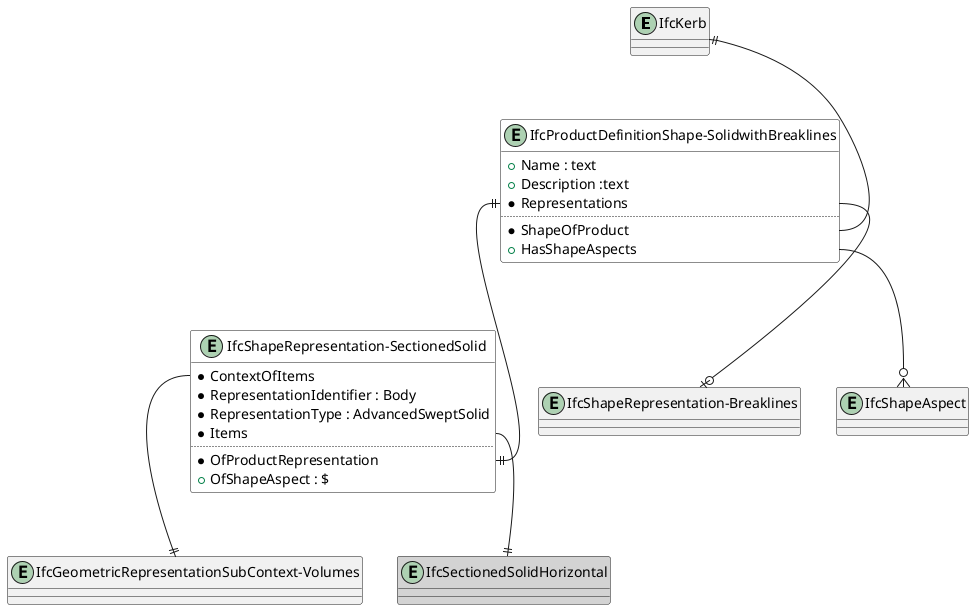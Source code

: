 ## IfcKerb geometry representation: Sectioned solid and Breaklines


@startuml 

entity IfcKerb

entity "IfcGeometricRepresentationSubContext-Volumes"

entity "IfcProductDefinitionShape-SolidwithBreaklines" #white
{
  +Name : text
  +Description :text
  *Representations
  ..
  *ShapeOfProduct
  +HasShapeAspects
}

entity "IfcShapeRepresentation-SectionedSolid" #white
{
  *ContextOfItems
  *RepresentationIdentifier : Body
  *RepresentationType : AdvancedSweptSolid
  *Items
  ..
  *OfProductRepresentation
  +OfShapeAspect : $
}

entity IfcSectionedSolidHorizontal #lightgray
{

}

entity "IfcShapeRepresentation-Breaklines"

IfcKerb ||-- "IfcProductDefinitionShape-SolidwithBreaklines::ShapeOfProduct"

"IfcProductDefinitionShape-SolidwithBreaklines::Representations" ||--|| "IfcShapeRepresentation-SectionedSolid::OfProductRepresentation"
"IfcProductDefinitionShape-SolidwithBreaklines::Representations" --o| "IfcShapeRepresentation-Breaklines"

"IfcShapeRepresentation-SectionedSolid::Items"--||IfcSectionedSolidHorizontal

"IfcShapeRepresentation-SectionedSolid::ContextOfItems"--||"IfcGeometricRepresentationSubContext-Volumes"

entity IfcShapeAspect
"IfcProductDefinitionShape-SolidwithBreaklines::HasShapeAspects"--o{IfcShapeAspect


@enduml


